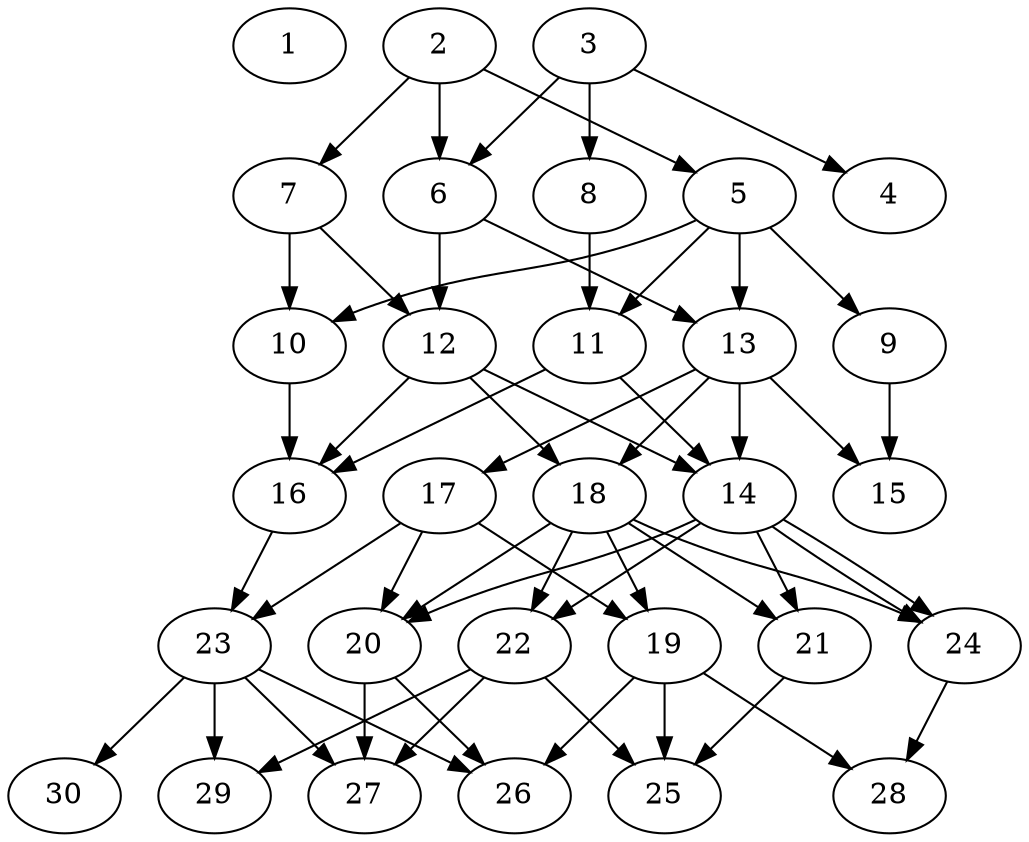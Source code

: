 // DAG automatically generated by daggen at Thu Oct  3 14:04:18 2019
// ./daggen --dot -n 30 --ccr 0.3 --fat 0.5 --regular 0.7 --density 0.5 --mindata 5242880 --maxdata 52428800 
digraph G {
  1 [size="85555200", alpha="0.05", expect_size="25666560"] 
  2 [size="78677333", alpha="0.14", expect_size="23603200"] 
  2 -> 5 [size ="23603200"]
  2 -> 6 [size ="23603200"]
  2 -> 7 [size ="23603200"]
  3 [size="84435627", alpha="0.16", expect_size="25330688"] 
  3 -> 4 [size ="25330688"]
  3 -> 6 [size ="25330688"]
  3 -> 8 [size ="25330688"]
  4 [size="113930240", alpha="0.13", expect_size="34179072"] 
  5 [size="100048213", alpha="0.06", expect_size="30014464"] 
  5 -> 9 [size ="30014464"]
  5 -> 10 [size ="30014464"]
  5 -> 11 [size ="30014464"]
  5 -> 13 [size ="30014464"]
  6 [size="146606080", alpha="0.12", expect_size="43981824"] 
  6 -> 12 [size ="43981824"]
  6 -> 13 [size ="43981824"]
  7 [size="136004267", alpha="0.15", expect_size="40801280"] 
  7 -> 10 [size ="40801280"]
  7 -> 12 [size ="40801280"]
  8 [size="141318827", alpha="0.08", expect_size="42395648"] 
  8 -> 11 [size ="42395648"]
  9 [size="115083947", alpha="0.01", expect_size="34525184"] 
  9 -> 15 [size ="34525184"]
  10 [size="61603840", alpha="0.19", expect_size="18481152"] 
  10 -> 16 [size ="18481152"]
  11 [size="48042667", alpha="0.18", expect_size="14412800"] 
  11 -> 14 [size ="14412800"]
  11 -> 16 [size ="14412800"]
  12 [size="89719467", alpha="0.19", expect_size="26915840"] 
  12 -> 14 [size ="26915840"]
  12 -> 16 [size ="26915840"]
  12 -> 18 [size ="26915840"]
  13 [size="42164907", alpha="0.01", expect_size="12649472"] 
  13 -> 14 [size ="12649472"]
  13 -> 15 [size ="12649472"]
  13 -> 17 [size ="12649472"]
  13 -> 18 [size ="12649472"]
  14 [size="171523413", alpha="0.18", expect_size="51457024"] 
  14 -> 20 [size ="51457024"]
  14 -> 21 [size ="51457024"]
  14 -> 22 [size ="51457024"]
  14 -> 24 [size ="51457024"]
  14 -> 24 [size ="51457024"]
  15 [size="113998507", alpha="0.05", expect_size="34199552"] 
  16 [size="162713600", alpha="0.05", expect_size="48814080"] 
  16 -> 23 [size ="48814080"]
  17 [size="97109333", alpha="0.09", expect_size="29132800"] 
  17 -> 19 [size ="29132800"]
  17 -> 20 [size ="29132800"]
  17 -> 23 [size ="29132800"]
  18 [size="54514347", alpha="0.08", expect_size="16354304"] 
  18 -> 19 [size ="16354304"]
  18 -> 20 [size ="16354304"]
  18 -> 21 [size ="16354304"]
  18 -> 22 [size ="16354304"]
  18 -> 24 [size ="16354304"]
  19 [size="118824960", alpha="0.08", expect_size="35647488"] 
  19 -> 25 [size ="35647488"]
  19 -> 26 [size ="35647488"]
  19 -> 28 [size ="35647488"]
  20 [size="125948587", alpha="0.04", expect_size="37784576"] 
  20 -> 26 [size ="37784576"]
  20 -> 27 [size ="37784576"]
  21 [size="119575893", alpha="0.08", expect_size="35872768"] 
  21 -> 25 [size ="35872768"]
  22 [size="107052373", alpha="0.00", expect_size="32115712"] 
  22 -> 25 [size ="32115712"]
  22 -> 27 [size ="32115712"]
  22 -> 29 [size ="32115712"]
  23 [size="97764693", alpha="0.01", expect_size="29329408"] 
  23 -> 26 [size ="29329408"]
  23 -> 27 [size ="29329408"]
  23 -> 29 [size ="29329408"]
  23 -> 30 [size ="29329408"]
  24 [size="103492267", alpha="0.14", expect_size="31047680"] 
  24 -> 28 [size ="31047680"]
  25 [size="84125013", alpha="0.18", expect_size="25237504"] 
  26 [size="121275733", alpha="0.18", expect_size="36382720"] 
  27 [size="161648640", alpha="0.13", expect_size="48494592"] 
  28 [size="76485973", alpha="0.03", expect_size="22945792"] 
  29 [size="139127467", alpha="0.06", expect_size="41738240"] 
  30 [size="44656640", alpha="0.15", expect_size="13396992"] 
}
